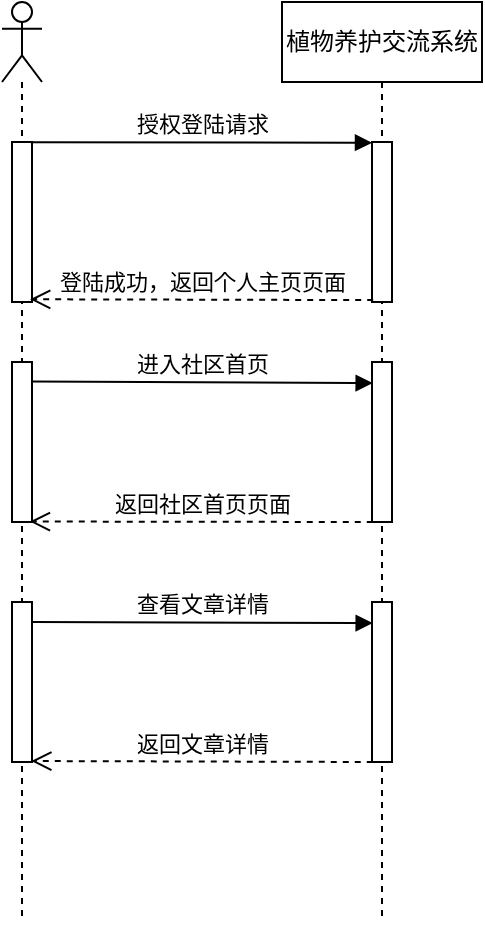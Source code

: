 <mxfile version="14.6.5" type="github">
  <diagram id="9s68bvNAEdoEJaHhr5mi" name="第 1 页">
    <mxGraphModel dx="691" dy="470" grid="1" gridSize="10" guides="1" tooltips="1" connect="1" arrows="1" fold="1" page="1" pageScale="1" pageWidth="827" pageHeight="1169" math="0" shadow="0">
      <root>
        <mxCell id="0" />
        <mxCell id="1" parent="0" />
        <mxCell id="yLclF8FlAqOpxy3Zv6Lq-1" value="" style="shape=umlLifeline;participant=umlActor;perimeter=lifelinePerimeter;whiteSpace=wrap;html=1;container=1;collapsible=0;recursiveResize=0;verticalAlign=top;spacingTop=36;outlineConnect=0;" vertex="1" parent="1">
          <mxGeometry x="280" y="150" width="20" height="460" as="geometry" />
        </mxCell>
        <mxCell id="yLclF8FlAqOpxy3Zv6Lq-22" value="" style="html=1;points=[];perimeter=orthogonalPerimeter;" vertex="1" parent="yLclF8FlAqOpxy3Zv6Lq-1">
          <mxGeometry x="5" y="70" width="10" height="80" as="geometry" />
        </mxCell>
        <mxCell id="yLclF8FlAqOpxy3Zv6Lq-23" value="" style="html=1;points=[];perimeter=orthogonalPerimeter;" vertex="1" parent="yLclF8FlAqOpxy3Zv6Lq-1">
          <mxGeometry x="5" y="180" width="10" height="80" as="geometry" />
        </mxCell>
        <mxCell id="yLclF8FlAqOpxy3Zv6Lq-24" value="" style="html=1;points=[];perimeter=orthogonalPerimeter;" vertex="1" parent="yLclF8FlAqOpxy3Zv6Lq-1">
          <mxGeometry x="5" y="300" width="10" height="80" as="geometry" />
        </mxCell>
        <mxCell id="yLclF8FlAqOpxy3Zv6Lq-2" value="植物养护交流系统" style="shape=umlLifeline;perimeter=lifelinePerimeter;whiteSpace=wrap;html=1;container=1;collapsible=0;recursiveResize=0;outlineConnect=0;" vertex="1" parent="1">
          <mxGeometry x="420" y="150" width="100" height="460" as="geometry" />
        </mxCell>
        <mxCell id="yLclF8FlAqOpxy3Zv6Lq-3" value="" style="html=1;points=[];perimeter=orthogonalPerimeter;" vertex="1" parent="yLclF8FlAqOpxy3Zv6Lq-2">
          <mxGeometry x="45" y="70" width="10" height="80" as="geometry" />
        </mxCell>
        <mxCell id="yLclF8FlAqOpxy3Zv6Lq-4" value="" style="html=1;points=[];perimeter=orthogonalPerimeter;" vertex="1" parent="yLclF8FlAqOpxy3Zv6Lq-2">
          <mxGeometry x="45" y="180" width="10" height="80" as="geometry" />
        </mxCell>
        <mxCell id="yLclF8FlAqOpxy3Zv6Lq-7" value="授权登陆请求" style="html=1;verticalAlign=bottom;endArrow=block;entryX=0.45;entryY=0.153;entryDx=0;entryDy=0;entryPerimeter=0;exitX=0.936;exitY=0.002;exitDx=0;exitDy=0;exitPerimeter=0;" edge="1" parent="1" source="yLclF8FlAqOpxy3Zv6Lq-22" target="yLclF8FlAqOpxy3Zv6Lq-2">
          <mxGeometry width="80" relative="1" as="geometry">
            <mxPoint x="300" y="220" as="sourcePoint" />
            <mxPoint x="385" y="221" as="targetPoint" />
          </mxGeometry>
        </mxCell>
        <mxCell id="yLclF8FlAqOpxy3Zv6Lq-8" value="登陆成功，返回个人主页页面" style="html=1;verticalAlign=bottom;endArrow=open;dashed=1;endSize=8;exitX=0.06;exitY=0.988;exitDx=0;exitDy=0;exitPerimeter=0;entryX=0.908;entryY=0.983;entryDx=0;entryDy=0;entryPerimeter=0;" edge="1" parent="1" source="yLclF8FlAqOpxy3Zv6Lq-3" target="yLclF8FlAqOpxy3Zv6Lq-22">
          <mxGeometry relative="1" as="geometry">
            <mxPoint x="380" y="300" as="sourcePoint" />
            <mxPoint x="300" y="299" as="targetPoint" />
          </mxGeometry>
        </mxCell>
        <mxCell id="yLclF8FlAqOpxy3Zv6Lq-10" value="进入社区首页" style="html=1;verticalAlign=bottom;endArrow=block;entryX=0.033;entryY=0.132;entryDx=0;entryDy=0;entryPerimeter=0;exitX=0.964;exitY=0.122;exitDx=0;exitDy=0;exitPerimeter=0;" edge="1" parent="1" target="yLclF8FlAqOpxy3Zv6Lq-4" source="yLclF8FlAqOpxy3Zv6Lq-23">
          <mxGeometry width="80" relative="1" as="geometry">
            <mxPoint x="300" y="341" as="sourcePoint" />
            <mxPoint x="460" y="339" as="targetPoint" />
          </mxGeometry>
        </mxCell>
        <mxCell id="yLclF8FlAqOpxy3Zv6Lq-18" value="返回社区首页页面" style="html=1;verticalAlign=bottom;endArrow=open;dashed=1;endSize=8;exitX=0.06;exitY=0.988;exitDx=0;exitDy=0;exitPerimeter=0;entryX=0.894;entryY=0.997;entryDx=0;entryDy=0;entryPerimeter=0;" edge="1" parent="1" target="yLclF8FlAqOpxy3Zv6Lq-23">
          <mxGeometry relative="1" as="geometry">
            <mxPoint x="465.38" y="410.0" as="sourcePoint" />
            <mxPoint x="295" y="406" as="targetPoint" />
          </mxGeometry>
        </mxCell>
        <mxCell id="yLclF8FlAqOpxy3Zv6Lq-19" value="" style="html=1;points=[];perimeter=orthogonalPerimeter;" vertex="1" parent="1">
          <mxGeometry x="465" y="450" width="10" height="80" as="geometry" />
        </mxCell>
        <mxCell id="yLclF8FlAqOpxy3Zv6Lq-20" value="查看文章详情" style="html=1;verticalAlign=bottom;endArrow=block;entryX=0.033;entryY=0.132;entryDx=0;entryDy=0;entryPerimeter=0;exitX=1.021;exitY=0.125;exitDx=0;exitDy=0;exitPerimeter=0;" edge="1" parent="1" target="yLclF8FlAqOpxy3Zv6Lq-19" source="yLclF8FlAqOpxy3Zv6Lq-24">
          <mxGeometry width="80" relative="1" as="geometry">
            <mxPoint x="300" y="461" as="sourcePoint" />
            <mxPoint x="460" y="459" as="targetPoint" />
          </mxGeometry>
        </mxCell>
        <mxCell id="yLclF8FlAqOpxy3Zv6Lq-21" value="返回文章详情" style="html=1;verticalAlign=bottom;endArrow=open;dashed=1;endSize=8;exitX=0.06;exitY=0.988;exitDx=0;exitDy=0;exitPerimeter=0;entryX=0.965;entryY=0.994;entryDx=0;entryDy=0;entryPerimeter=0;" edge="1" parent="1" target="yLclF8FlAqOpxy3Zv6Lq-24">
          <mxGeometry relative="1" as="geometry">
            <mxPoint x="465.38" y="530" as="sourcePoint" />
            <mxPoint x="300" y="530" as="targetPoint" />
          </mxGeometry>
        </mxCell>
      </root>
    </mxGraphModel>
  </diagram>
</mxfile>
